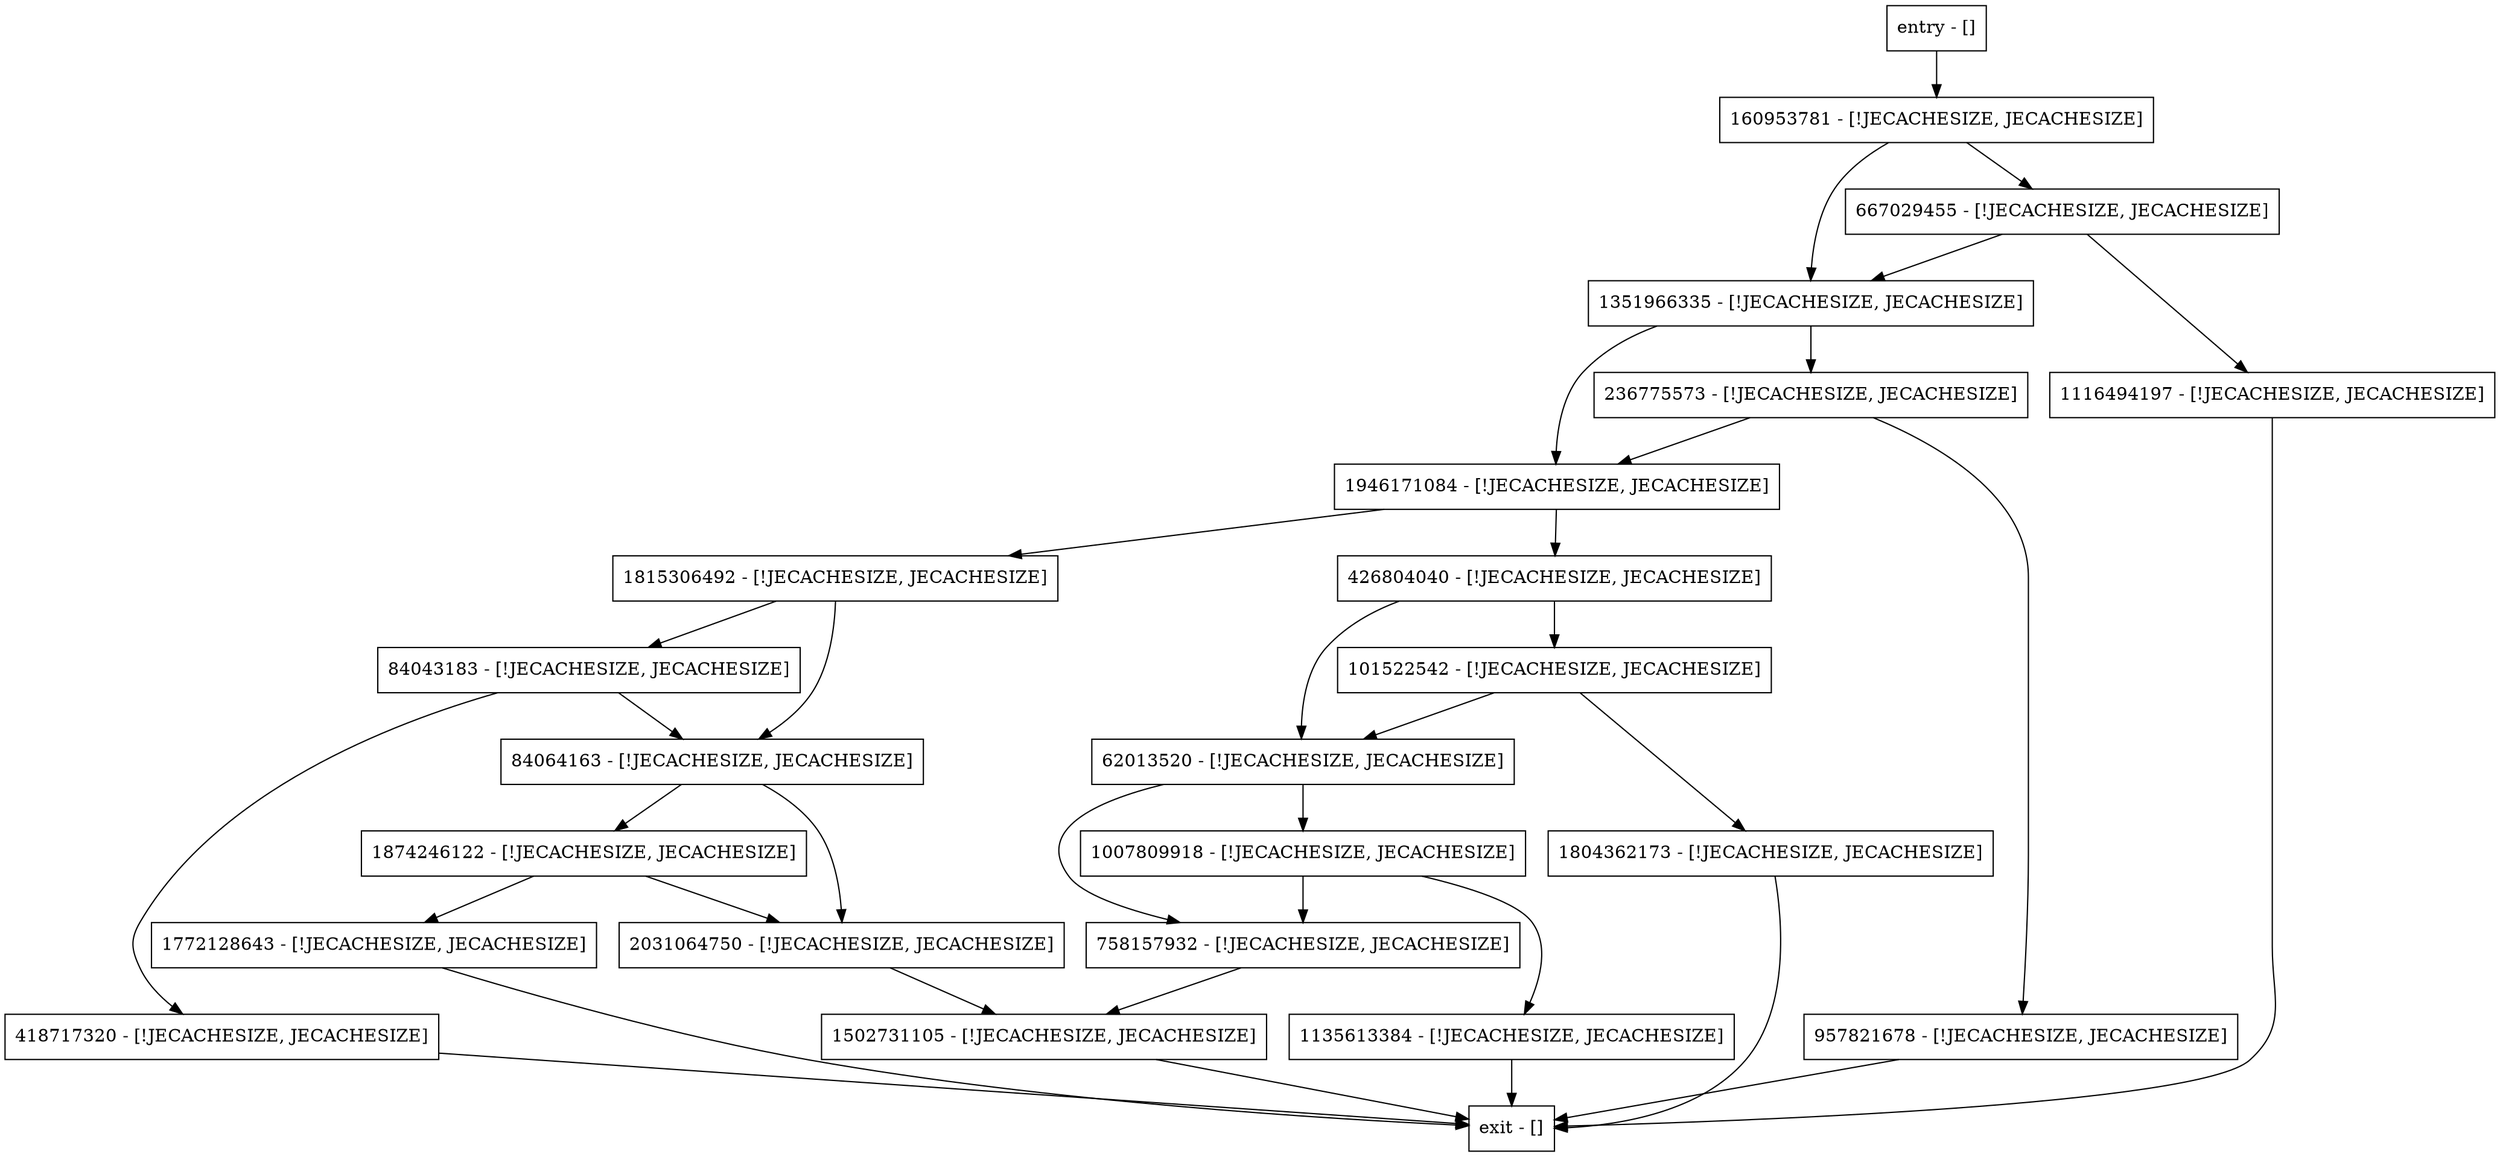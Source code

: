 digraph addBackInternal {
node [shape=record];
84064163 [label="84064163 - [!JECACHESIZE, JECACHESIZE]"];
1007809918 [label="1007809918 - [!JECACHESIZE, JECACHESIZE]"];
1135613384 [label="1135613384 - [!JECACHESIZE, JECACHESIZE]"];
1351966335 [label="1351966335 - [!JECACHESIZE, JECACHESIZE]"];
418717320 [label="418717320 - [!JECACHESIZE, JECACHESIZE]"];
1772128643 [label="1772128643 - [!JECACHESIZE, JECACHESIZE]"];
1502731105 [label="1502731105 - [!JECACHESIZE, JECACHESIZE]"];
2031064750 [label="2031064750 - [!JECACHESIZE, JECACHESIZE]"];
426804040 [label="426804040 - [!JECACHESIZE, JECACHESIZE]"];
667029455 [label="667029455 - [!JECACHESIZE, JECACHESIZE]"];
957821678 [label="957821678 - [!JECACHESIZE, JECACHESIZE]"];
1116494197 [label="1116494197 - [!JECACHESIZE, JECACHESIZE]"];
160953781 [label="160953781 - [!JECACHESIZE, JECACHESIZE]"];
758157932 [label="758157932 - [!JECACHESIZE, JECACHESIZE]"];
1815306492 [label="1815306492 - [!JECACHESIZE, JECACHESIZE]"];
entry [label="entry - []"];
exit [label="exit - []"];
1874246122 [label="1874246122 - [!JECACHESIZE, JECACHESIZE]"];
1804362173 [label="1804362173 - [!JECACHESIZE, JECACHESIZE]"];
236775573 [label="236775573 - [!JECACHESIZE, JECACHESIZE]"];
62013520 [label="62013520 - [!JECACHESIZE, JECACHESIZE]"];
84043183 [label="84043183 - [!JECACHESIZE, JECACHESIZE]"];
101522542 [label="101522542 - [!JECACHESIZE, JECACHESIZE]"];
1946171084 [label="1946171084 - [!JECACHESIZE, JECACHESIZE]"];
entry;
exit;
84064163 -> 1874246122;
84064163 -> 2031064750;
1007809918 -> 1135613384;
1007809918 -> 758157932;
1135613384 -> exit;
1351966335 -> 236775573;
1351966335 -> 1946171084;
418717320 -> exit;
1772128643 -> exit;
1502731105 -> exit;
2031064750 -> 1502731105;
426804040 -> 62013520;
426804040 -> 101522542;
667029455 -> 1351966335;
667029455 -> 1116494197;
957821678 -> exit;
1116494197 -> exit;
160953781 -> 1351966335;
160953781 -> 667029455;
758157932 -> 1502731105;
1815306492 -> 84064163;
1815306492 -> 84043183;
entry -> 160953781;
1874246122 -> 2031064750;
1874246122 -> 1772128643;
1804362173 -> exit;
236775573 -> 957821678;
236775573 -> 1946171084;
62013520 -> 1007809918;
62013520 -> 758157932;
84043183 -> 84064163;
84043183 -> 418717320;
101522542 -> 1804362173;
101522542 -> 62013520;
1946171084 -> 1815306492;
1946171084 -> 426804040;
}

